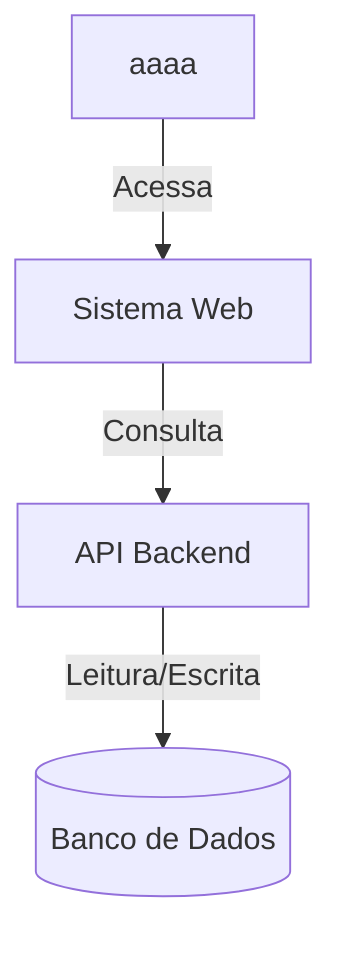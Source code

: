 graph TD
    A[aaaa] -->|Acessa| B[Sistema Web]
    B -->|Consulta| C[API Backend]
    C -->|Leitura/Escrita| D[(Banco de Dados)]